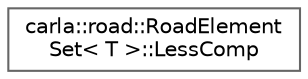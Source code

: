 digraph "类继承关系图"
{
 // INTERACTIVE_SVG=YES
 // LATEX_PDF_SIZE
  bgcolor="transparent";
  edge [fontname=Helvetica,fontsize=10,labelfontname=Helvetica,labelfontsize=10];
  node [fontname=Helvetica,fontsize=10,shape=box,height=0.2,width=0.4];
  rankdir="LR";
  Node0 [id="Node000000",label="carla::road::RoadElement\lSet\< T \>::LessComp",height=0.2,width=0.4,color="grey40", fillcolor="white", style="filled",URL="$db/d96/structcarla_1_1road_1_1RoadElementSet_1_1LessComp.html",tooltip=" "];
}
